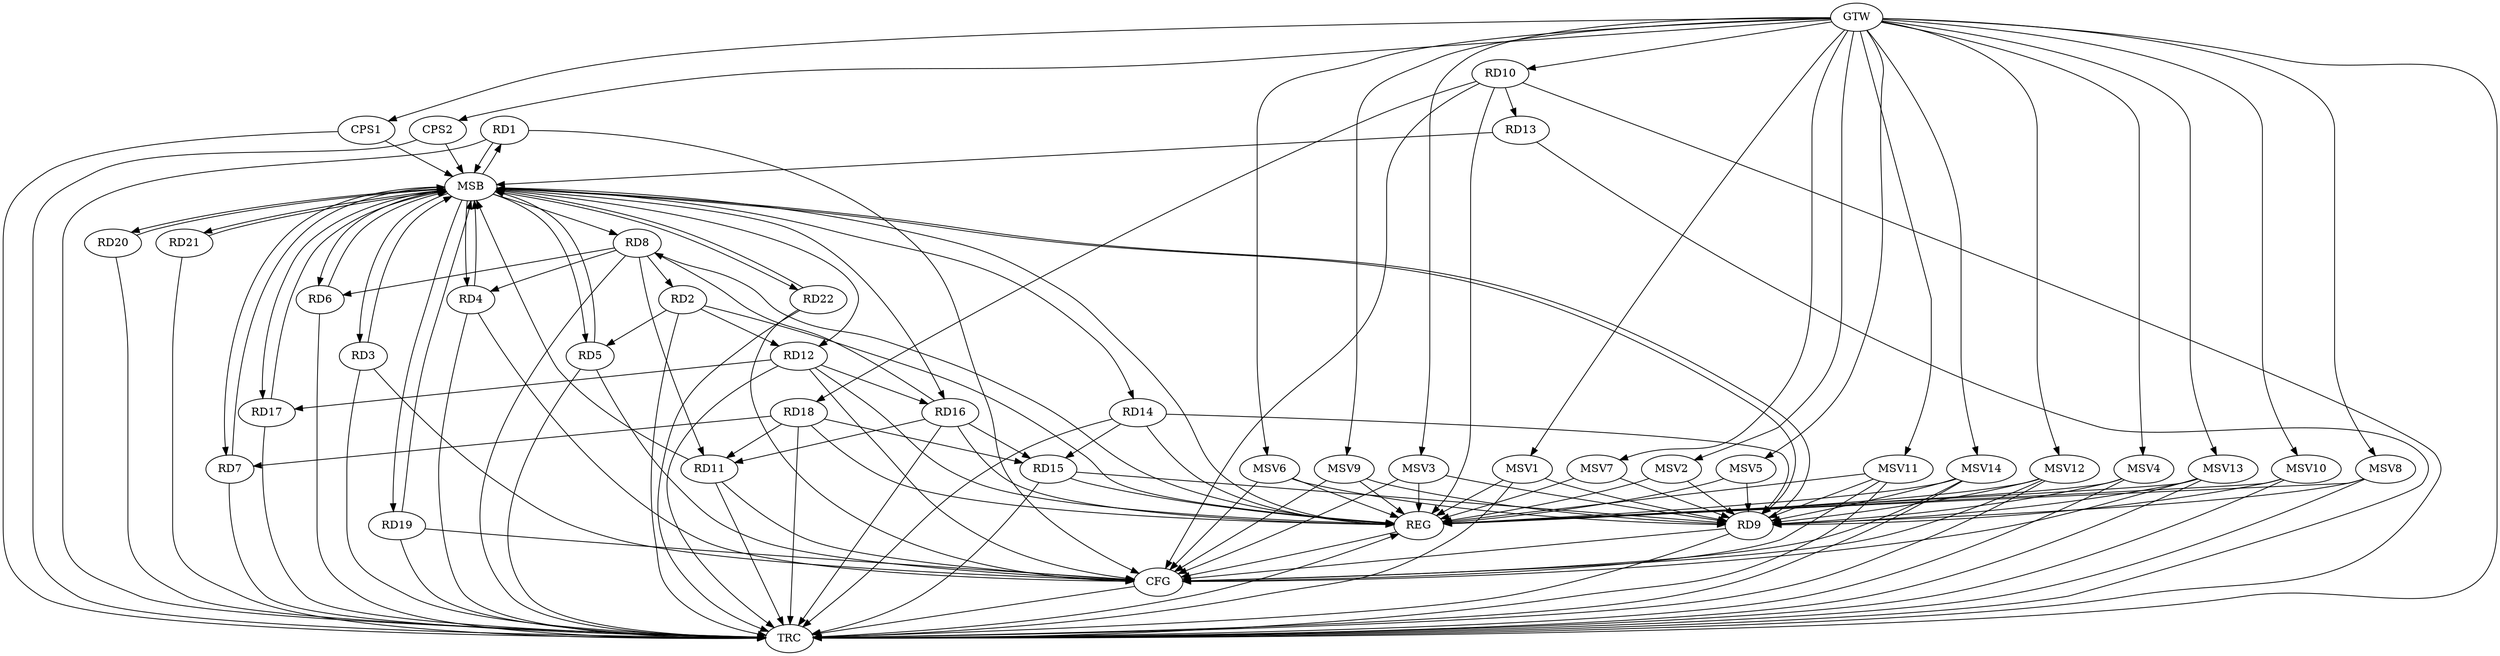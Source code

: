 strict digraph G {
  RD1 [ label="RD1" ];
  RD2 [ label="RD2" ];
  RD3 [ label="RD3" ];
  RD4 [ label="RD4" ];
  RD5 [ label="RD5" ];
  RD6 [ label="RD6" ];
  RD7 [ label="RD7" ];
  RD8 [ label="RD8" ];
  RD9 [ label="RD9" ];
  RD10 [ label="RD10" ];
  RD11 [ label="RD11" ];
  RD12 [ label="RD12" ];
  RD13 [ label="RD13" ];
  RD14 [ label="RD14" ];
  RD15 [ label="RD15" ];
  RD16 [ label="RD16" ];
  RD17 [ label="RD17" ];
  RD18 [ label="RD18" ];
  RD19 [ label="RD19" ];
  RD20 [ label="RD20" ];
  RD21 [ label="RD21" ];
  RD22 [ label="RD22" ];
  CPS1 [ label="CPS1" ];
  CPS2 [ label="CPS2" ];
  GTW [ label="GTW" ];
  REG [ label="REG" ];
  MSB [ label="MSB" ];
  CFG [ label="CFG" ];
  TRC [ label="TRC" ];
  MSV1 [ label="MSV1" ];
  MSV2 [ label="MSV2" ];
  MSV3 [ label="MSV3" ];
  MSV4 [ label="MSV4" ];
  MSV5 [ label="MSV5" ];
  MSV6 [ label="MSV6" ];
  MSV7 [ label="MSV7" ];
  MSV8 [ label="MSV8" ];
  MSV9 [ label="MSV9" ];
  MSV10 [ label="MSV10" ];
  MSV11 [ label="MSV11" ];
  MSV12 [ label="MSV12" ];
  MSV13 [ label="MSV13" ];
  MSV14 [ label="MSV14" ];
  RD2 -> RD5;
  RD8 -> RD2;
  RD2 -> RD12;
  RD8 -> RD4;
  RD8 -> RD6;
  RD18 -> RD7;
  RD8 -> RD11;
  RD16 -> RD8;
  RD14 -> RD9;
  RD15 -> RD9;
  RD10 -> RD13;
  RD10 -> RD18;
  RD16 -> RD11;
  RD18 -> RD11;
  RD12 -> RD16;
  RD12 -> RD17;
  RD14 -> RD15;
  RD16 -> RD15;
  RD18 -> RD15;
  GTW -> RD10;
  GTW -> CPS1;
  GTW -> CPS2;
  RD2 -> REG;
  RD8 -> REG;
  RD10 -> REG;
  RD12 -> REG;
  RD14 -> REG;
  RD15 -> REG;
  RD16 -> REG;
  RD18 -> REG;
  RD1 -> MSB;
  MSB -> RD4;
  MSB -> RD17;
  MSB -> REG;
  RD3 -> MSB;
  MSB -> RD6;
  MSB -> RD20;
  RD4 -> MSB;
  MSB -> RD22;
  RD5 -> MSB;
  RD6 -> MSB;
  RD7 -> MSB;
  RD9 -> MSB;
  MSB -> RD1;
  MSB -> RD7;
  RD11 -> MSB;
  MSB -> RD12;
  RD13 -> MSB;
  MSB -> RD5;
  RD17 -> MSB;
  MSB -> RD21;
  RD19 -> MSB;
  MSB -> RD14;
  MSB -> RD16;
  RD20 -> MSB;
  RD21 -> MSB;
  MSB -> RD8;
  MSB -> RD19;
  RD22 -> MSB;
  MSB -> RD9;
  CPS1 -> MSB;
  CPS2 -> MSB;
  MSB -> RD3;
  RD4 -> CFG;
  RD19 -> CFG;
  RD12 -> CFG;
  RD5 -> CFG;
  RD10 -> CFG;
  RD1 -> CFG;
  RD9 -> CFG;
  RD11 -> CFG;
  RD22 -> CFG;
  RD3 -> CFG;
  REG -> CFG;
  RD1 -> TRC;
  RD2 -> TRC;
  RD3 -> TRC;
  RD4 -> TRC;
  RD5 -> TRC;
  RD6 -> TRC;
  RD7 -> TRC;
  RD8 -> TRC;
  RD9 -> TRC;
  RD10 -> TRC;
  RD11 -> TRC;
  RD12 -> TRC;
  RD13 -> TRC;
  RD14 -> TRC;
  RD15 -> TRC;
  RD16 -> TRC;
  RD17 -> TRC;
  RD18 -> TRC;
  RD19 -> TRC;
  RD20 -> TRC;
  RD21 -> TRC;
  RD22 -> TRC;
  CPS1 -> TRC;
  CPS2 -> TRC;
  GTW -> TRC;
  CFG -> TRC;
  TRC -> REG;
  MSV1 -> RD9;
  GTW -> MSV1;
  MSV1 -> REG;
  MSV1 -> TRC;
  MSV2 -> RD9;
  GTW -> MSV2;
  MSV2 -> REG;
  MSV3 -> RD9;
  MSV4 -> RD9;
  MSV5 -> RD9;
  GTW -> MSV3;
  MSV3 -> REG;
  MSV3 -> CFG;
  GTW -> MSV4;
  MSV4 -> REG;
  MSV4 -> TRC;
  GTW -> MSV5;
  MSV5 -> REG;
  MSV6 -> RD9;
  MSV7 -> RD9;
  MSV8 -> RD9;
  GTW -> MSV6;
  MSV6 -> REG;
  MSV6 -> CFG;
  GTW -> MSV7;
  MSV7 -> REG;
  GTW -> MSV8;
  MSV8 -> REG;
  MSV8 -> TRC;
  MSV9 -> RD9;
  MSV10 -> RD9;
  GTW -> MSV9;
  MSV9 -> REG;
  MSV9 -> CFG;
  GTW -> MSV10;
  MSV10 -> REG;
  MSV10 -> TRC;
  MSV11 -> RD9;
  MSV12 -> RD9;
  GTW -> MSV11;
  MSV11 -> REG;
  MSV11 -> TRC;
  MSV11 -> CFG;
  GTW -> MSV12;
  MSV12 -> REG;
  MSV12 -> TRC;
  MSV12 -> CFG;
  MSV13 -> RD9;
  GTW -> MSV13;
  MSV13 -> REG;
  MSV13 -> TRC;
  MSV13 -> CFG;
  MSV14 -> RD9;
  GTW -> MSV14;
  MSV14 -> REG;
  MSV14 -> TRC;
  MSV14 -> CFG;
}
